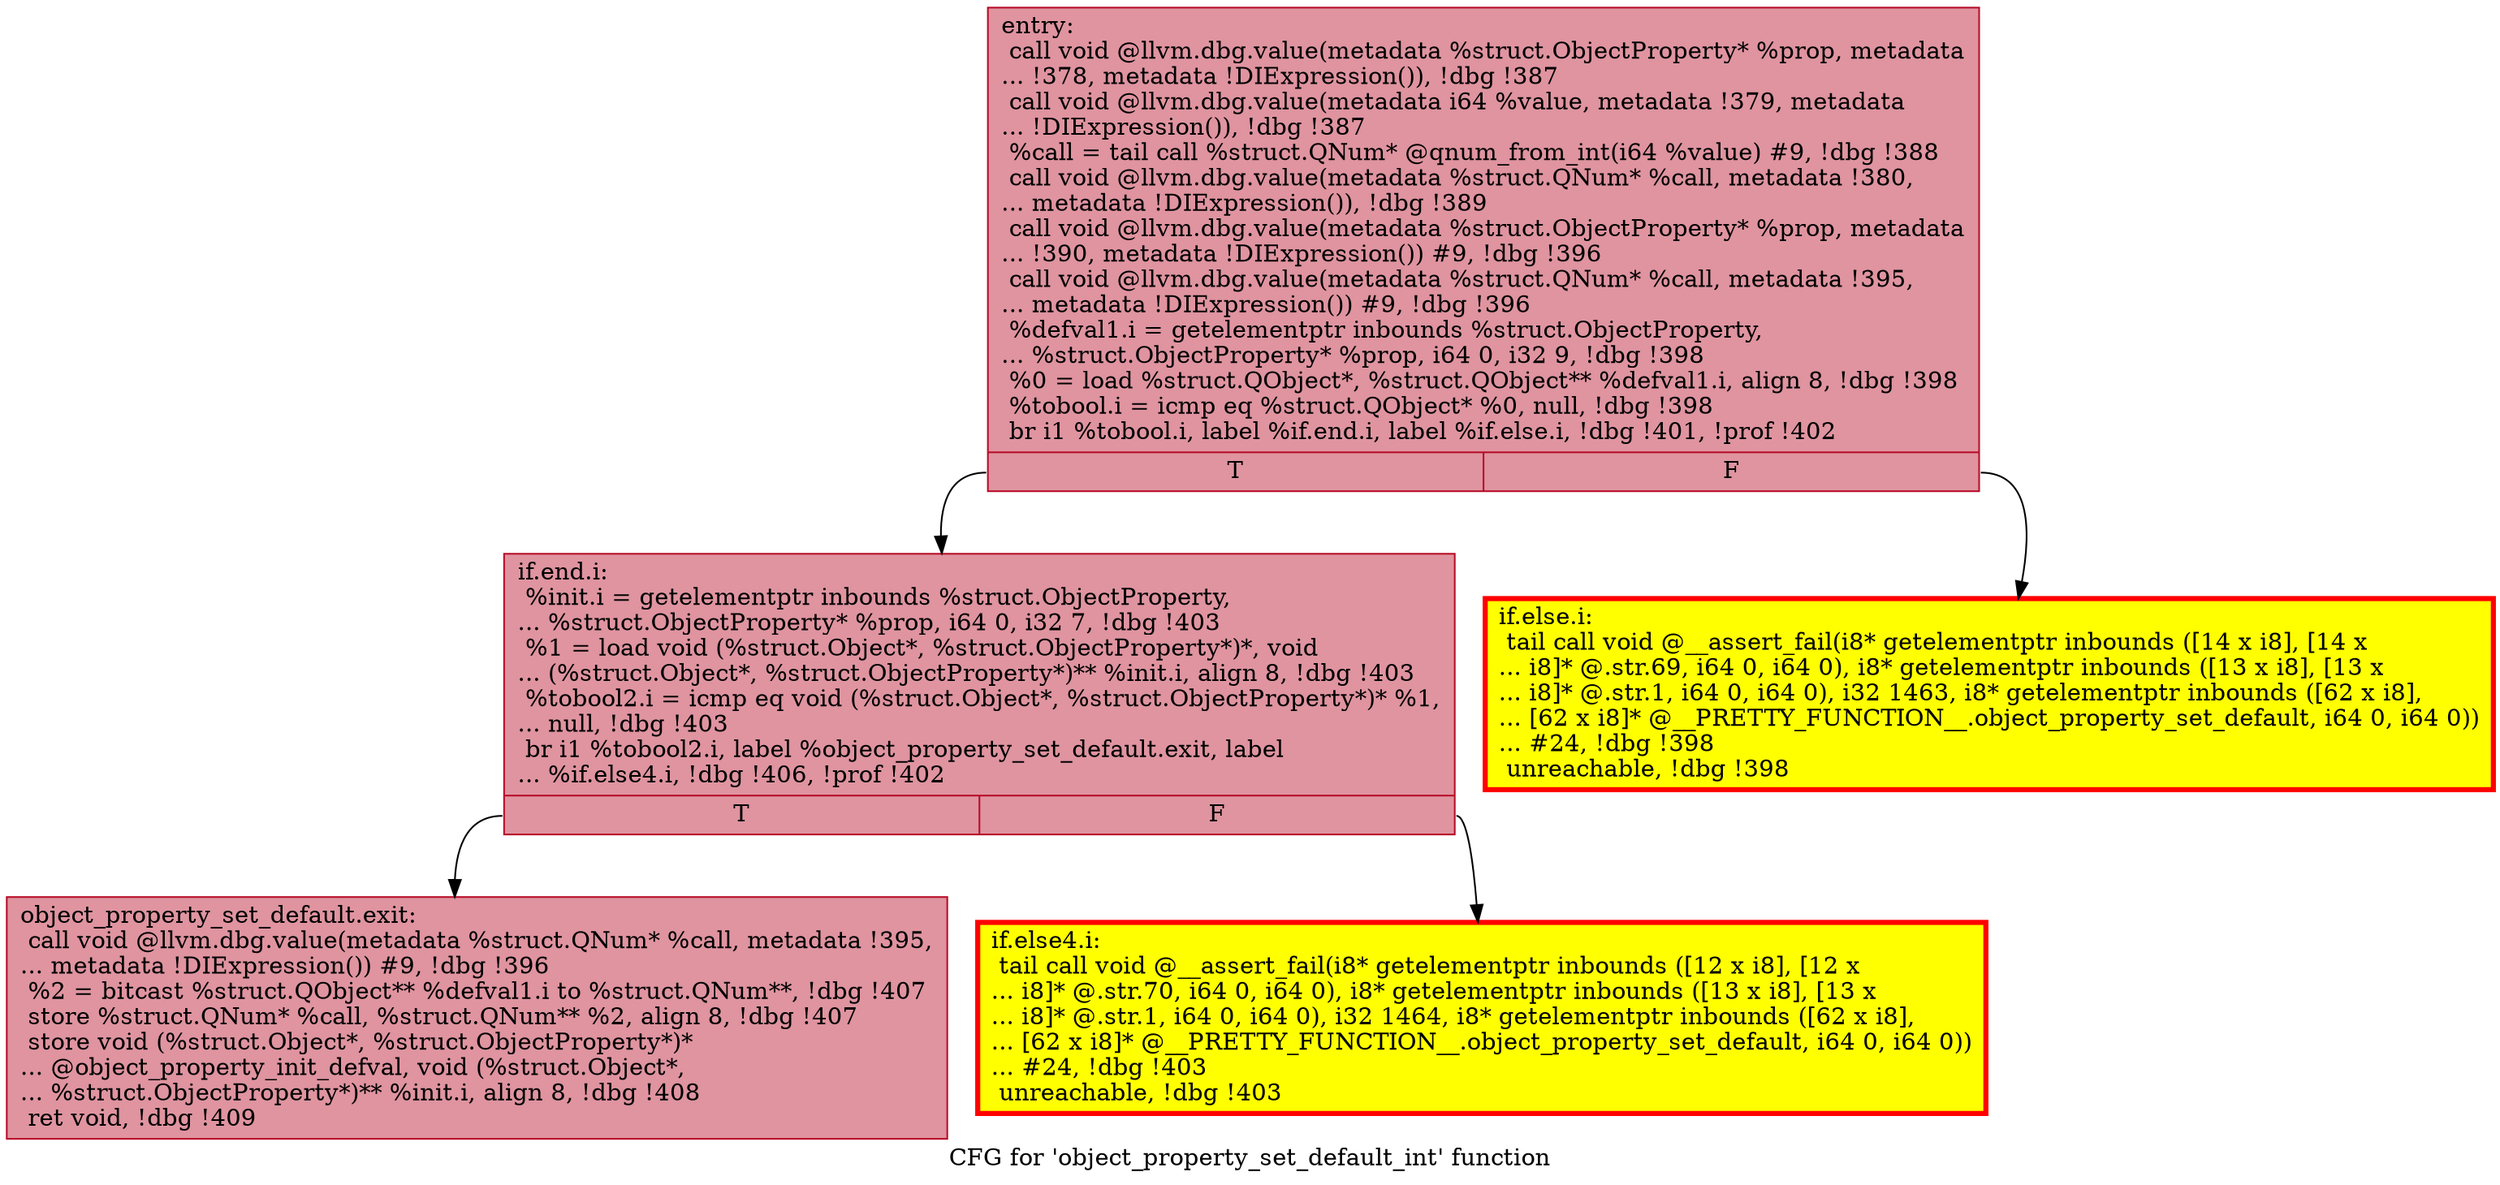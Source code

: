 digraph "CFG for 'object_property_set_default_int' function" {
	label="CFG for 'object_property_set_default_int' function";

	Node0x55ee2266eb70 [shape=record,color="#b70d28ff", style=filled, fillcolor="#b70d2870",label="{entry:\l  call void @llvm.dbg.value(metadata %struct.ObjectProperty* %prop, metadata\l... !378, metadata !DIExpression()), !dbg !387\l  call void @llvm.dbg.value(metadata i64 %value, metadata !379, metadata\l... !DIExpression()), !dbg !387\l  %call = tail call %struct.QNum* @qnum_from_int(i64 %value) #9, !dbg !388\l  call void @llvm.dbg.value(metadata %struct.QNum* %call, metadata !380,\l... metadata !DIExpression()), !dbg !389\l  call void @llvm.dbg.value(metadata %struct.ObjectProperty* %prop, metadata\l... !390, metadata !DIExpression()) #9, !dbg !396\l  call void @llvm.dbg.value(metadata %struct.QNum* %call, metadata !395,\l... metadata !DIExpression()) #9, !dbg !396\l  %defval1.i = getelementptr inbounds %struct.ObjectProperty,\l... %struct.ObjectProperty* %prop, i64 0, i32 9, !dbg !398\l  %0 = load %struct.QObject*, %struct.QObject** %defval1.i, align 8, !dbg !398\l  %tobool.i = icmp eq %struct.QObject* %0, null, !dbg !398\l  br i1 %tobool.i, label %if.end.i, label %if.else.i, !dbg !401, !prof !402\l|{<s0>T|<s1>F}}"];
	Node0x55ee2266eb70:s0 -> Node0x55ee22a4a340;
	Node0x55ee2266eb70:s1 -> Node0x55ee2259a520;
	Node0x55ee2259a520 [shape=record,penwidth=3.0, style="filled", color="red", fillcolor="yellow",label="{if.else.i:                                        \l  tail call void @__assert_fail(i8* getelementptr inbounds ([14 x i8], [14 x\l... i8]* @.str.69, i64 0, i64 0), i8* getelementptr inbounds ([13 x i8], [13 x\l... i8]* @.str.1, i64 0, i64 0), i32 1463, i8* getelementptr inbounds ([62 x i8],\l... [62 x i8]* @__PRETTY_FUNCTION__.object_property_set_default, i64 0, i64 0))\l... #24, !dbg !398\l  unreachable, !dbg !398\l}"];
	Node0x55ee22a4a340 [shape=record,color="#b70d28ff", style=filled, fillcolor="#b70d2870",label="{if.end.i:                                         \l  %init.i = getelementptr inbounds %struct.ObjectProperty,\l... %struct.ObjectProperty* %prop, i64 0, i32 7, !dbg !403\l  %1 = load void (%struct.Object*, %struct.ObjectProperty*)*, void\l... (%struct.Object*, %struct.ObjectProperty*)** %init.i, align 8, !dbg !403\l  %tobool2.i = icmp eq void (%struct.Object*, %struct.ObjectProperty*)* %1,\l... null, !dbg !403\l  br i1 %tobool2.i, label %object_property_set_default.exit, label\l... %if.else4.i, !dbg !406, !prof !402\l|{<s0>T|<s1>F}}"];
	Node0x55ee22a4a340:s0 -> Node0x55ee2265d660;
	Node0x55ee22a4a340:s1 -> Node0x55ee224eb1a0;
	Node0x55ee224eb1a0 [shape=record,penwidth=3.0, style="filled", color="red", fillcolor="yellow",label="{if.else4.i:                                       \l  tail call void @__assert_fail(i8* getelementptr inbounds ([12 x i8], [12 x\l... i8]* @.str.70, i64 0, i64 0), i8* getelementptr inbounds ([13 x i8], [13 x\l... i8]* @.str.1, i64 0, i64 0), i32 1464, i8* getelementptr inbounds ([62 x i8],\l... [62 x i8]* @__PRETTY_FUNCTION__.object_property_set_default, i64 0, i64 0))\l... #24, !dbg !403\l  unreachable, !dbg !403\l}"];
	Node0x55ee2265d660 [shape=record,color="#b70d28ff", style=filled, fillcolor="#b70d2870",label="{object_property_set_default.exit:                 \l  call void @llvm.dbg.value(metadata %struct.QNum* %call, metadata !395,\l... metadata !DIExpression()) #9, !dbg !396\l  %2 = bitcast %struct.QObject** %defval1.i to %struct.QNum**, !dbg !407\l  store %struct.QNum* %call, %struct.QNum** %2, align 8, !dbg !407\l  store void (%struct.Object*, %struct.ObjectProperty*)*\l... @object_property_init_defval, void (%struct.Object*,\l... %struct.ObjectProperty*)** %init.i, align 8, !dbg !408\l  ret void, !dbg !409\l}"];
}
